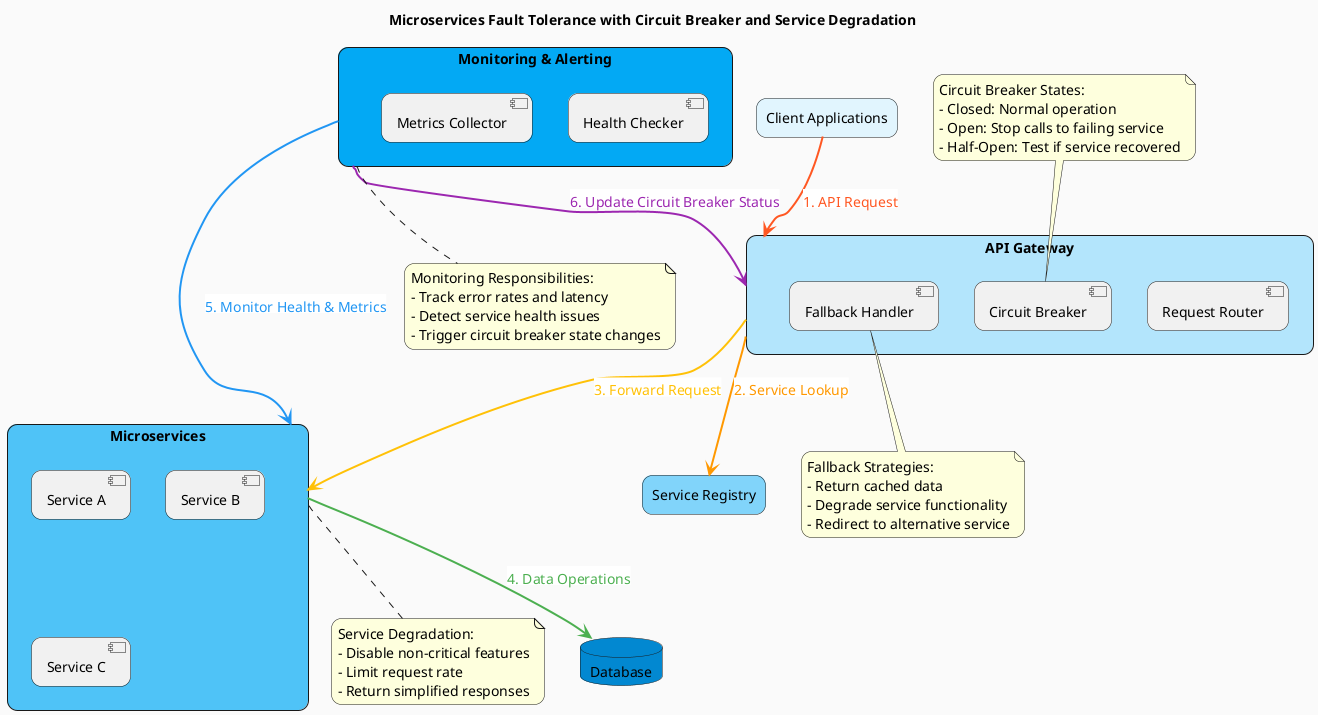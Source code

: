 @startuml Microservices Fault Tolerance Design

!define RECTANGLE class
!define STORAGE database

skinparam backgroundColor #FAFAFA
skinparam handwritten false
skinparam defaultFontName Arial
skinparam defaultFontSize 14
skinparam roundcorner 20
skinparam shadowing false

title Microservices Fault Tolerance with Circuit Breaker and Service Degradation

rectangle "Client Applications" as ClientApps #E1F5FE

rectangle "API Gateway" as APIGateway #B3E5FC {
    component "Request Router" as RequestRouter
    component "Circuit Breaker" as CircuitBreaker
    component "Fallback Handler" as FallbackHandler
}

rectangle "Service Registry" as ServiceRegistry #81D4FA

rectangle "Microservices" as Microservices #4FC3F7 {
    component "Service A" as ServiceA
    component "Service B" as ServiceB
    component "Service C" as ServiceC
}

rectangle "Monitoring & Alerting" as Monitoring #03A9F4 {
    component "Health Checker" as HealthChecker
    component "Metrics Collector" as MetricsCollector
}

database "Database" as Database #0288D1

ClientApps -[#FF5722,thickness=2]-> APIGateway : <back:#FFFFFF><color:#FF5722>1. API Request</color></back>
APIGateway -[#FF9800,thickness=2]-> ServiceRegistry : <back:#FFFFFF><color:#FF9800>2. Service Lookup</color></back>
APIGateway -[#FFC107,thickness=2]-> Microservices : <back:#FFFFFF><color:#FFC107>3. Forward Request</color></back>
Microservices -[#4CAF50,thickness=2]-> Database : <back:#FFFFFF><color:#4CAF50>4. Data Operations</color></back>
Monitoring -[#2196F3,thickness=2]-> Microservices : <back:#FFFFFF><color:#2196F3>5. Monitor Health & Metrics</color></back>
Monitoring -[#9C27B0,thickness=2]-> APIGateway : <back:#FFFFFF><color:#9C27B0>6. Update Circuit Breaker Status</color></back>

note top of CircuitBreaker
  Circuit Breaker States:
  - Closed: Normal operation
  - Open: Stop calls to failing service
  - Half-Open: Test if service recovered
end note

note bottom of FallbackHandler
  Fallback Strategies:
  - Return cached data
  - Degrade service functionality
  - Redirect to alternative service
end note

note bottom of Microservices
  Service Degradation:
  - Disable non-critical features
  - Limit request rate
  - Return simplified responses
end note

note bottom of Monitoring
  Monitoring Responsibilities:
  - Track error rates and latency
  - Detect service health issues
  - Trigger circuit breaker state changes
end note

@enduml

